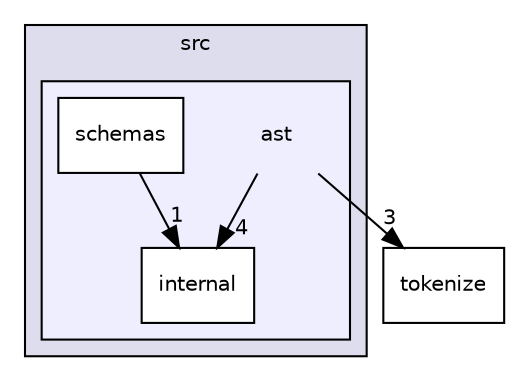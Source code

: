 digraph "src/ast" {
  compound=true
  node [ fontsize="10", fontname="Helvetica"];
  edge [ labelfontsize="10", labelfontname="Helvetica"];
  subgraph clusterdir_68267d1309a1af8e8297ef4c3efbcdba {
    graph [ bgcolor="#ddddee", pencolor="black", label="src" fontname="Helvetica", fontsize="10", URL="dir_68267d1309a1af8e8297ef4c3efbcdba.html"]
  subgraph clusterdir_203e5988f1ed315d29383d699972de6f {
    graph [ bgcolor="#eeeeff", pencolor="black", label="" URL="dir_203e5988f1ed315d29383d699972de6f.html"];
    dir_203e5988f1ed315d29383d699972de6f [shape=plaintext label="ast"];
    dir_ab8eed89d6bbc379b98d0c3adb32d69d [shape=box label="internal" color="black" fillcolor="white" style="filled" URL="dir_ab8eed89d6bbc379b98d0c3adb32d69d.html"];
    dir_60d0530ab16c754bcca2e110ded54e01 [shape=box label="schemas" color="black" fillcolor="white" style="filled" URL="dir_60d0530ab16c754bcca2e110ded54e01.html"];
  }
  }
  dir_f30f00e678f82378b19208a77f118b4e [shape=box label="tokenize" URL="dir_f30f00e678f82378b19208a77f118b4e.html"];
  dir_203e5988f1ed315d29383d699972de6f->dir_ab8eed89d6bbc379b98d0c3adb32d69d [headlabel="4", labeldistance=1.5 headhref="dir_000001_000002.html"];
  dir_203e5988f1ed315d29383d699972de6f->dir_f30f00e678f82378b19208a77f118b4e [headlabel="3", labeldistance=1.5 headhref="dir_000001_000006.html"];
  dir_60d0530ab16c754bcca2e110ded54e01->dir_ab8eed89d6bbc379b98d0c3adb32d69d [headlabel="1", labeldistance=1.5 headhref="dir_000003_000002.html"];
}
